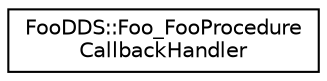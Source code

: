 digraph "Graphical Class Hierarchy"
{
  edge [fontname="Helvetica",fontsize="10",labelfontname="Helvetica",labelfontsize="10"];
  node [fontname="Helvetica",fontsize="10",shape=record];
  rankdir="LR";
  Node1 [label="FooDDS::Foo_FooProcedure\lCallbackHandler",height=0.2,width=0.4,color="black", fillcolor="white", style="filled",URL="$class_foo_d_d_s_1_1_foo___foo_procedure_callback_handler.html",tooltip="This abstract class defines the callbacks that eProsima RPC will call in an asynchronous call..."];
}
